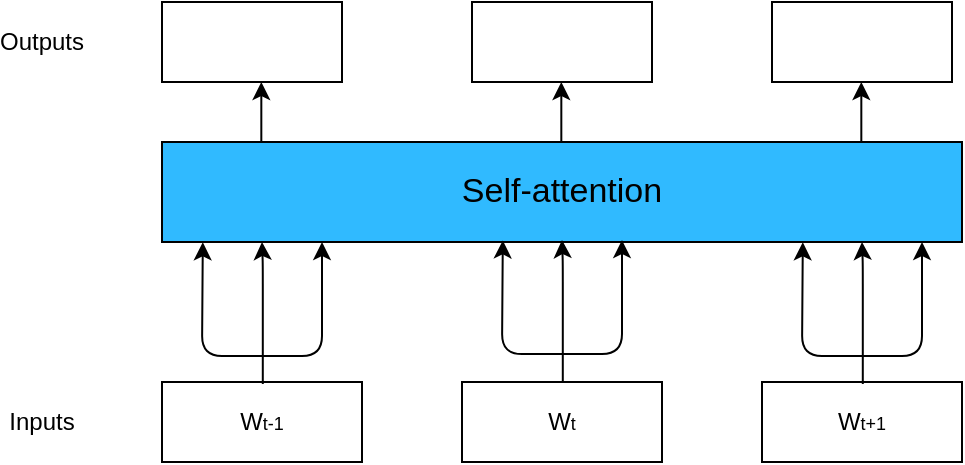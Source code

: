 <mxfile version="13.2.4" type="device"><diagram id="dF_kS_mKgD3yzoQxuToL" name="Page-1"><mxGraphModel dx="910" dy="824" grid="1" gridSize="10" guides="1" tooltips="1" connect="1" arrows="1" fold="1" page="1" pageScale="1" pageWidth="850" pageHeight="1100" math="0" shadow="0"><root><mxCell id="0"/><mxCell id="1" parent="0"/><mxCell id="Z5mib5x6at93npQ08oII-1" value="W&lt;font style=&quot;font-size: 9px&quot;&gt;t-1&lt;/font&gt;" style="rounded=0;whiteSpace=wrap;html=1;" vertex="1" parent="1"><mxGeometry x="110" y="480" width="100" height="40" as="geometry"/></mxCell><mxCell id="Z5mib5x6at93npQ08oII-9" value="W&lt;font style=&quot;font-size: 9px&quot;&gt;t&lt;/font&gt;" style="rounded=0;whiteSpace=wrap;html=1;" vertex="1" parent="1"><mxGeometry x="260" y="480" width="100" height="40" as="geometry"/></mxCell><mxCell id="Z5mib5x6at93npQ08oII-10" value="W&lt;font style=&quot;font-size: 9px&quot;&gt;t+1&lt;/font&gt;" style="rounded=0;whiteSpace=wrap;html=1;" vertex="1" parent="1"><mxGeometry x="410" y="480" width="100" height="40" as="geometry"/></mxCell><mxCell id="Z5mib5x6at93npQ08oII-11" value="&lt;font style=&quot;font-size: 17px&quot;&gt;Self-attention&lt;/font&gt;" style="rounded=0;whiteSpace=wrap;html=1;fillColor=#30BAFF;strokeWidth=1;" vertex="1" parent="1"><mxGeometry x="110" y="360" width="400" height="50" as="geometry"/></mxCell><mxCell id="Z5mib5x6at93npQ08oII-16" value="" style="endArrow=classic;html=1;entryX=0.124;entryY=0.981;entryDx=0;entryDy=0;entryPerimeter=0;" edge="1" parent="1"><mxGeometry width="50" height="50" relative="1" as="geometry"><mxPoint x="310.4" y="480.0" as="sourcePoint"/><mxPoint x="310" y="409.05" as="targetPoint"/><Array as="points"><mxPoint x="310.4" y="420.0"/></Array></mxGeometry></mxCell><mxCell id="Z5mib5x6at93npQ08oII-17" value="&lt;br&gt;&lt;br&gt;&lt;br&gt;&lt;br&gt;&lt;br&gt;&lt;br&gt;&lt;span style=&quot;color: rgba(0 , 0 , 0 , 0) ; font-family: monospace ; font-size: 0px ; background-color: rgb(248 , 249 , 250)&quot;&gt;%3CmxGraphModel%3E%3Croot%3E%3CmxCell%20id%3D%220%22%2F%3E%3CmxCell%20id%3D%221%22%20parent%3D%220%22%2F%3E%3CmxCell%20id%3D%222%22%20value%3D%22W%26lt%3Bfont%20style%3D%26quot%3Bfont-size%3A%209px%26quot%3B%26gt%3Bt-1%26lt%3B%2Ffont%26gt%3B%22%20style%3D%22rounded%3D0%3BwhiteSpace%3Dwrap%3Bhtml%3D1%3B%22%20vertex%3D%221%22%20parent%3D%221%22%3E%3CmxGeometry%20x%3D%22260%22%20y%3D%22480%22%20width%3D%22100%22%20height%3D%2240%22%20as%3D%22geometry%22%2F%3E%3C%2FmxCell%3E%3C%2Froot%3E%3C%2FmxGraphModel%3E&lt;/span&gt;" style="endArrow=classic;startArrow=classic;html=1;exitX=0.051;exitY=1.063;exitDx=0;exitDy=0;exitPerimeter=0;" edge="1" parent="1"><mxGeometry width="50" height="50" relative="1" as="geometry"><mxPoint x="280.4" y="409.2" as="sourcePoint"/><mxPoint x="340" y="409.05" as="targetPoint"/><Array as="points"><mxPoint x="280" y="466.05"/><mxPoint x="340" y="466.05"/></Array></mxGeometry></mxCell><mxCell id="Z5mib5x6at93npQ08oII-18" value="" style="endArrow=classic;html=1;entryX=0.124;entryY=0.981;entryDx=0;entryDy=0;entryPerimeter=0;" edge="1" parent="1"><mxGeometry width="50" height="50" relative="1" as="geometry"><mxPoint x="460.4" y="480.95" as="sourcePoint"/><mxPoint x="460" y="410.0" as="targetPoint"/><Array as="points"><mxPoint x="460.4" y="420.95"/></Array></mxGeometry></mxCell><mxCell id="Z5mib5x6at93npQ08oII-19" value="&lt;br&gt;&lt;br&gt;&lt;br&gt;&lt;br&gt;&lt;br&gt;&lt;br&gt;&lt;span style=&quot;color: rgba(0 , 0 , 0 , 0) ; font-family: monospace ; font-size: 0px ; background-color: rgb(248 , 249 , 250)&quot;&gt;%3CmxGraphModel%3E%3Croot%3E%3CmxCell%20id%3D%220%22%2F%3E%3CmxCell%20id%3D%221%22%20parent%3D%220%22%2F%3E%3CmxCell%20id%3D%222%22%20value%3D%22W%26lt%3Bfont%20style%3D%26quot%3Bfont-size%3A%209px%26quot%3B%26gt%3Bt-1%26lt%3B%2Ffont%26gt%3B%22%20style%3D%22rounded%3D0%3BwhiteSpace%3Dwrap%3Bhtml%3D1%3B%22%20vertex%3D%221%22%20parent%3D%221%22%3E%3CmxGeometry%20x%3D%22260%22%20y%3D%22480%22%20width%3D%22100%22%20height%3D%2240%22%20as%3D%22geometry%22%2F%3E%3C%2FmxCell%3E%3C%2Froot%3E%3C%2FmxGraphModel%3E&lt;/span&gt;" style="endArrow=classic;startArrow=classic;html=1;exitX=0.051;exitY=1.063;exitDx=0;exitDy=0;exitPerimeter=0;" edge="1" parent="1"><mxGeometry width="50" height="50" relative="1" as="geometry"><mxPoint x="430.4" y="410.15" as="sourcePoint"/><mxPoint x="490" y="410.0" as="targetPoint"/><Array as="points"><mxPoint x="430" y="467"/><mxPoint x="490" y="467"/></Array></mxGeometry></mxCell><mxCell id="Z5mib5x6at93npQ08oII-20" value="" style="endArrow=classic;html=1;entryX=0.124;entryY=0.981;entryDx=0;entryDy=0;entryPerimeter=0;" edge="1" parent="1"><mxGeometry width="50" height="50" relative="1" as="geometry"><mxPoint x="160.4" y="480.95" as="sourcePoint"/><mxPoint x="160" y="410.0" as="targetPoint"/><Array as="points"><mxPoint x="160.4" y="420.95"/></Array></mxGeometry></mxCell><mxCell id="Z5mib5x6at93npQ08oII-21" value="&lt;br&gt;&lt;br&gt;&lt;br&gt;&lt;br&gt;&lt;br&gt;&lt;br&gt;&lt;span style=&quot;color: rgba(0 , 0 , 0 , 0) ; font-family: monospace ; font-size: 0px ; background-color: rgb(248 , 249 , 250)&quot;&gt;%3CmxGraphModel%3E%3Croot%3E%3CmxCell%20id%3D%220%22%2F%3E%3CmxCell%20id%3D%221%22%20parent%3D%220%22%2F%3E%3CmxCell%20id%3D%222%22%20value%3D%22W%26lt%3Bfont%20style%3D%26quot%3Bfont-size%3A%209px%26quot%3B%26gt%3Bt-1%26lt%3B%2Ffont%26gt%3B%22%20style%3D%22rounded%3D0%3BwhiteSpace%3Dwrap%3Bhtml%3D1%3B%22%20vertex%3D%221%22%20parent%3D%221%22%3E%3CmxGeometry%20x%3D%22260%22%20y%3D%22480%22%20width%3D%22100%22%20height%3D%2240%22%20as%3D%22geometry%22%2F%3E%3C%2FmxCell%3E%3C%2Froot%3E%3C%2FmxGraphModel%3E&lt;/span&gt;" style="endArrow=classic;startArrow=classic;html=1;exitX=0.051;exitY=1.063;exitDx=0;exitDy=0;exitPerimeter=0;" edge="1" parent="1"><mxGeometry width="50" height="50" relative="1" as="geometry"><mxPoint x="130.4" y="410.15" as="sourcePoint"/><mxPoint x="190" y="410.0" as="targetPoint"/><Array as="points"><mxPoint x="130" y="467"/><mxPoint x="190" y="467"/></Array></mxGeometry></mxCell><mxCell id="Z5mib5x6at93npQ08oII-22" value="" style="rounded=0;whiteSpace=wrap;html=1;fillColor=#FFFFFF;" vertex="1" parent="1"><mxGeometry x="110" y="290" width="90" height="40" as="geometry"/></mxCell><mxCell id="Z5mib5x6at93npQ08oII-23" value="" style="rounded=0;whiteSpace=wrap;html=1;fillColor=#FFFFFF;" vertex="1" parent="1"><mxGeometry x="265" y="290" width="90" height="40" as="geometry"/></mxCell><mxCell id="Z5mib5x6at93npQ08oII-24" value="" style="rounded=0;whiteSpace=wrap;html=1;fillColor=#FFFFFF;" vertex="1" parent="1"><mxGeometry x="415" y="290" width="90" height="40" as="geometry"/></mxCell><mxCell id="Z5mib5x6at93npQ08oII-26" value="" style="endArrow=classic;html=1;" edge="1" parent="1"><mxGeometry width="50" height="50" relative="1" as="geometry"><mxPoint x="159.66" y="360" as="sourcePoint"/><mxPoint x="159.66" y="330" as="targetPoint"/></mxGeometry></mxCell><mxCell id="Z5mib5x6at93npQ08oII-27" value="" style="endArrow=classic;html=1;" edge="1" parent="1"><mxGeometry width="50" height="50" relative="1" as="geometry"><mxPoint x="309.66" y="360" as="sourcePoint"/><mxPoint x="309.66" y="330.0" as="targetPoint"/></mxGeometry></mxCell><mxCell id="Z5mib5x6at93npQ08oII-28" value="" style="endArrow=classic;html=1;" edge="1" parent="1"><mxGeometry width="50" height="50" relative="1" as="geometry"><mxPoint x="459.66" y="360" as="sourcePoint"/><mxPoint x="459.66" y="330.0" as="targetPoint"/></mxGeometry></mxCell><mxCell id="Z5mib5x6at93npQ08oII-29" value="Inputs" style="text;html=1;strokeColor=none;fillColor=none;align=center;verticalAlign=middle;whiteSpace=wrap;rounded=0;" vertex="1" parent="1"><mxGeometry x="30" y="490" width="40" height="20" as="geometry"/></mxCell><mxCell id="Z5mib5x6at93npQ08oII-30" value="Outputs" style="text;html=1;strokeColor=none;fillColor=none;align=center;verticalAlign=middle;whiteSpace=wrap;rounded=0;" vertex="1" parent="1"><mxGeometry x="30" y="300" width="40" height="20" as="geometry"/></mxCell></root></mxGraphModel></diagram></mxfile>